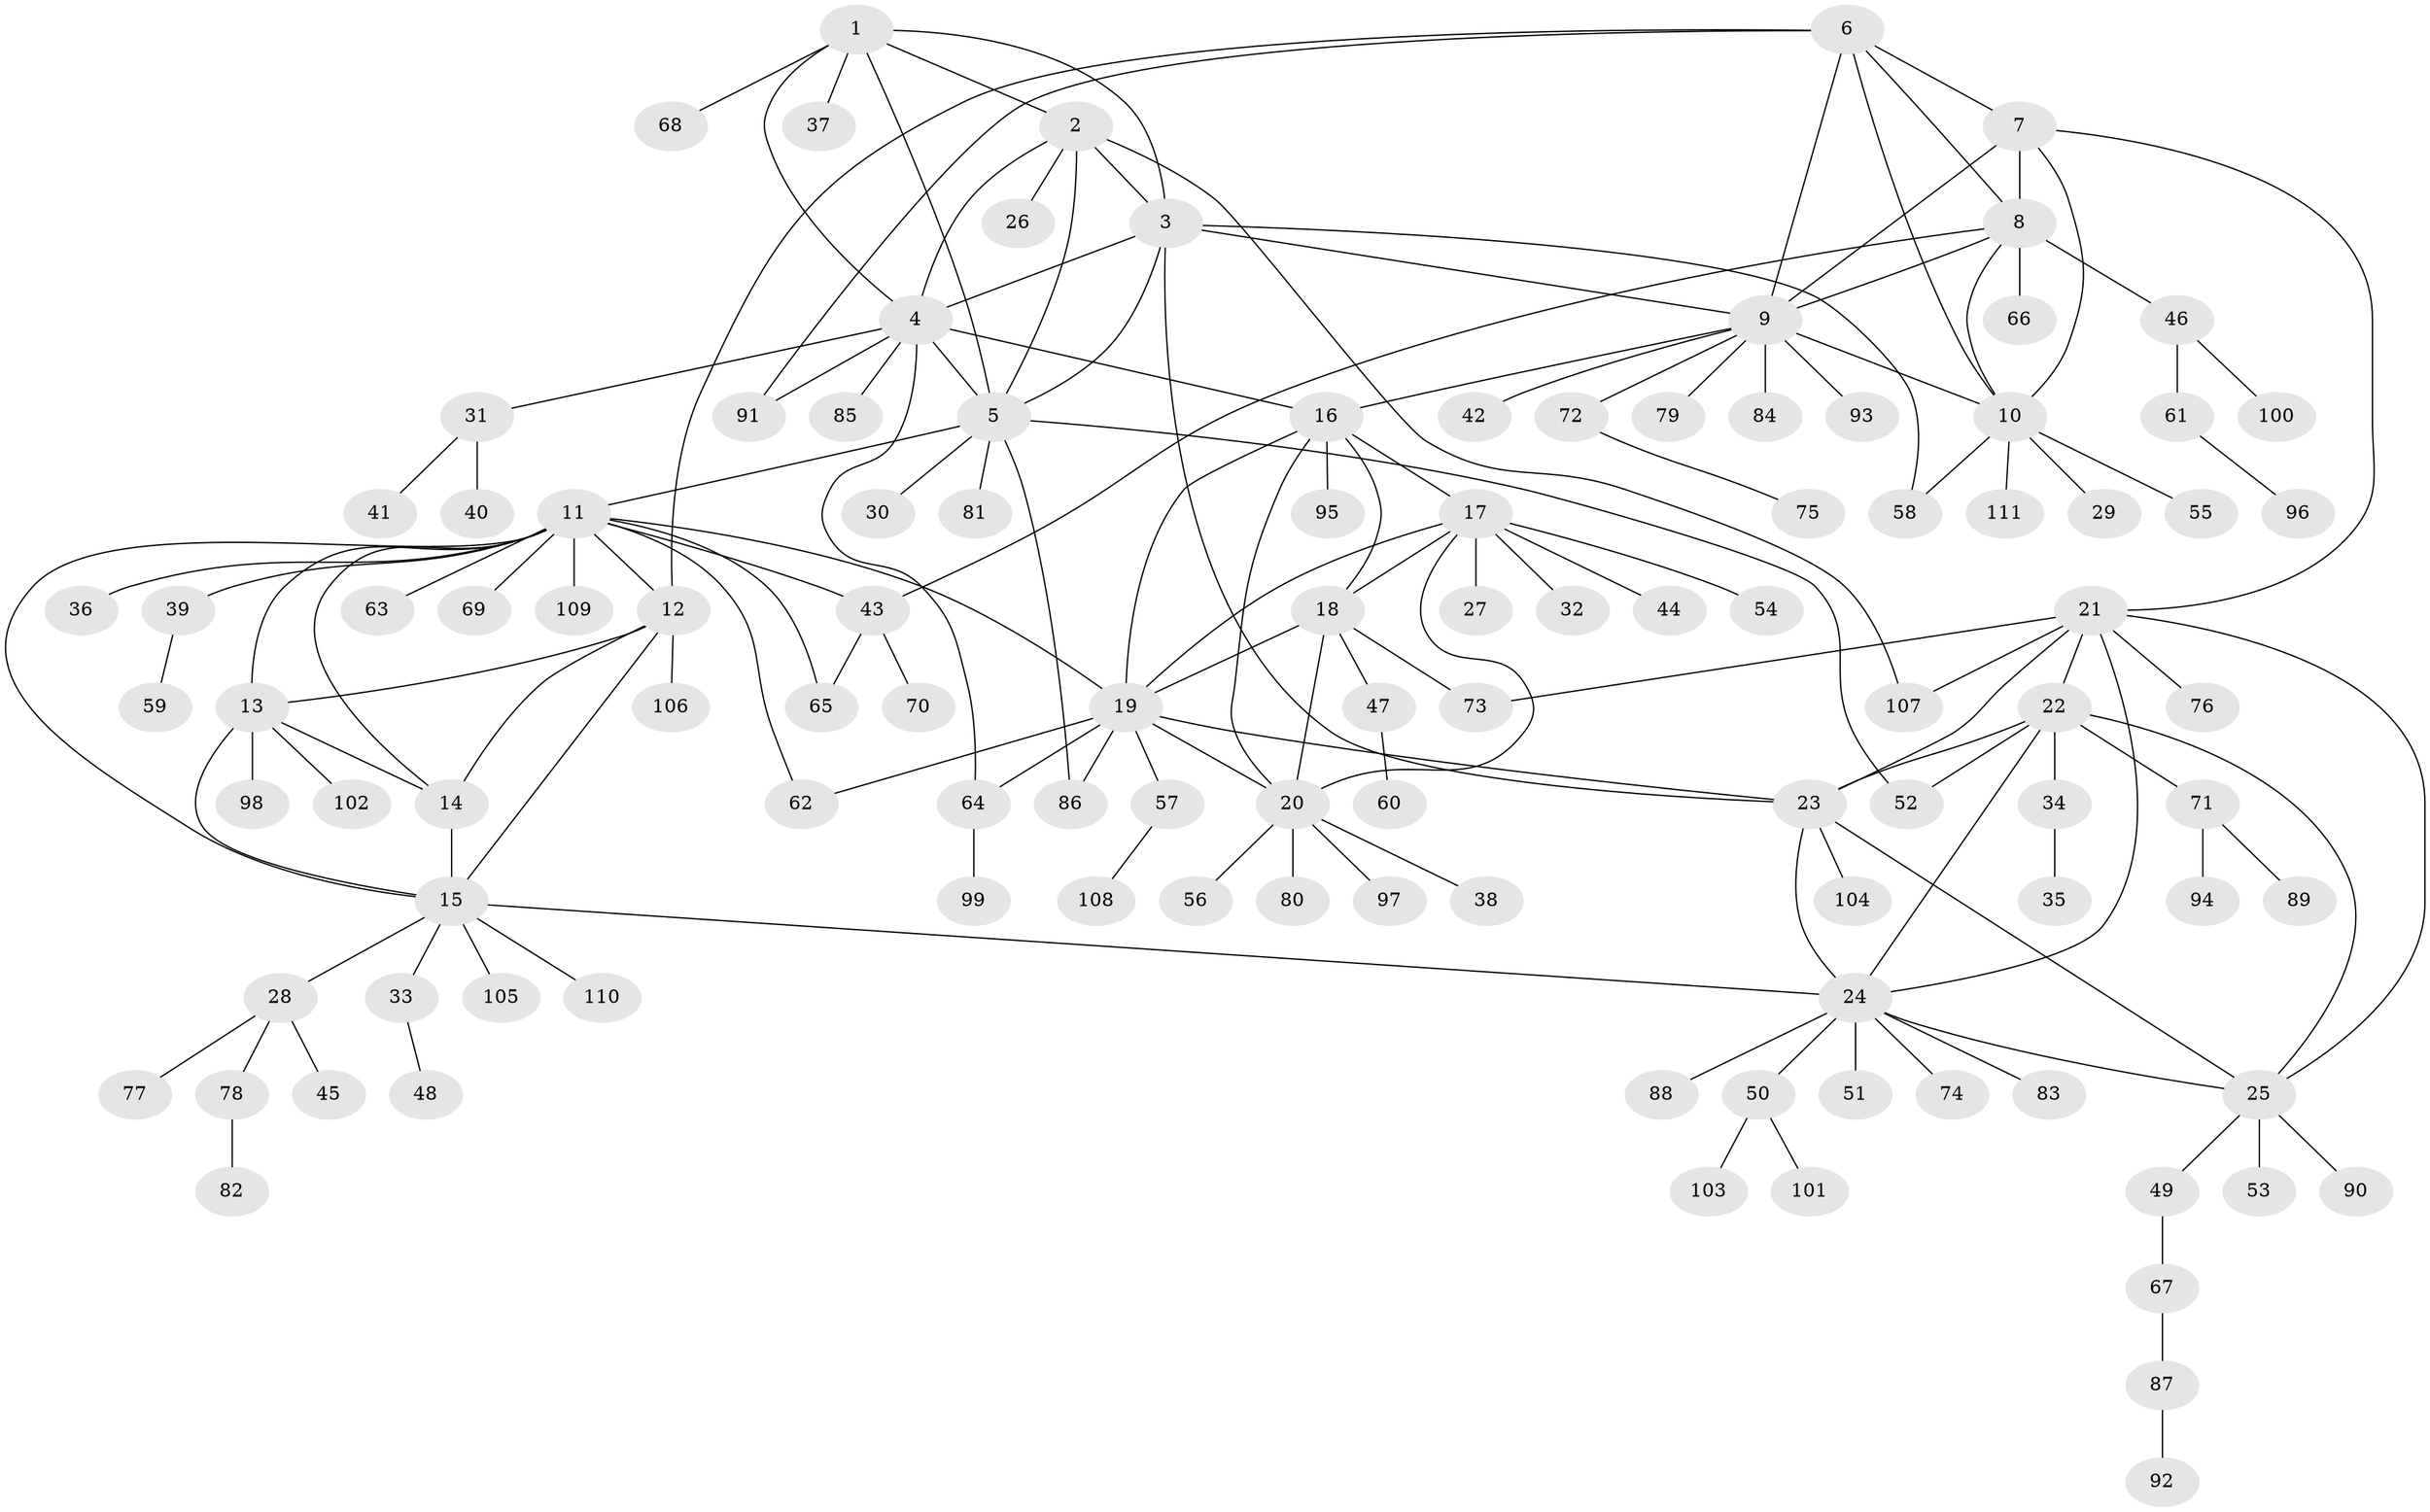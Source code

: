 // coarse degree distribution, {4: 0.04819277108433735, 11: 0.012048192771084338, 13: 0.012048192771084338, 9: 0.04819277108433735, 10: 0.012048192771084338, 5: 0.024096385542168676, 14: 0.012048192771084338, 7: 0.012048192771084338, 8: 0.024096385542168676, 6: 0.03614457831325301, 1: 0.5783132530120482, 2: 0.1686746987951807, 3: 0.012048192771084338}
// Generated by graph-tools (version 1.1) at 2025/24/03/03/25 07:24:14]
// undirected, 111 vertices, 156 edges
graph export_dot {
graph [start="1"]
  node [color=gray90,style=filled];
  1;
  2;
  3;
  4;
  5;
  6;
  7;
  8;
  9;
  10;
  11;
  12;
  13;
  14;
  15;
  16;
  17;
  18;
  19;
  20;
  21;
  22;
  23;
  24;
  25;
  26;
  27;
  28;
  29;
  30;
  31;
  32;
  33;
  34;
  35;
  36;
  37;
  38;
  39;
  40;
  41;
  42;
  43;
  44;
  45;
  46;
  47;
  48;
  49;
  50;
  51;
  52;
  53;
  54;
  55;
  56;
  57;
  58;
  59;
  60;
  61;
  62;
  63;
  64;
  65;
  66;
  67;
  68;
  69;
  70;
  71;
  72;
  73;
  74;
  75;
  76;
  77;
  78;
  79;
  80;
  81;
  82;
  83;
  84;
  85;
  86;
  87;
  88;
  89;
  90;
  91;
  92;
  93;
  94;
  95;
  96;
  97;
  98;
  99;
  100;
  101;
  102;
  103;
  104;
  105;
  106;
  107;
  108;
  109;
  110;
  111;
  1 -- 2;
  1 -- 3;
  1 -- 4;
  1 -- 5;
  1 -- 37;
  1 -- 68;
  2 -- 3;
  2 -- 4;
  2 -- 5;
  2 -- 26;
  2 -- 107;
  3 -- 4;
  3 -- 5;
  3 -- 9;
  3 -- 23;
  3 -- 58;
  4 -- 5;
  4 -- 16;
  4 -- 31;
  4 -- 64;
  4 -- 85;
  4 -- 91;
  5 -- 11;
  5 -- 30;
  5 -- 52;
  5 -- 81;
  5 -- 86;
  6 -- 7;
  6 -- 8;
  6 -- 9;
  6 -- 10;
  6 -- 12;
  6 -- 91;
  7 -- 8;
  7 -- 9;
  7 -- 10;
  7 -- 21;
  8 -- 9;
  8 -- 10;
  8 -- 43;
  8 -- 46;
  8 -- 66;
  9 -- 10;
  9 -- 16;
  9 -- 42;
  9 -- 72;
  9 -- 79;
  9 -- 84;
  9 -- 93;
  10 -- 29;
  10 -- 55;
  10 -- 58;
  10 -- 111;
  11 -- 12;
  11 -- 13;
  11 -- 14;
  11 -- 15;
  11 -- 19;
  11 -- 36;
  11 -- 39;
  11 -- 43;
  11 -- 62;
  11 -- 63;
  11 -- 65;
  11 -- 69;
  11 -- 109;
  12 -- 13;
  12 -- 14;
  12 -- 15;
  12 -- 106;
  13 -- 14;
  13 -- 15;
  13 -- 98;
  13 -- 102;
  14 -- 15;
  15 -- 24;
  15 -- 28;
  15 -- 33;
  15 -- 105;
  15 -- 110;
  16 -- 17;
  16 -- 18;
  16 -- 19;
  16 -- 20;
  16 -- 95;
  17 -- 18;
  17 -- 19;
  17 -- 20;
  17 -- 27;
  17 -- 32;
  17 -- 44;
  17 -- 54;
  18 -- 19;
  18 -- 20;
  18 -- 47;
  18 -- 73;
  19 -- 20;
  19 -- 23;
  19 -- 57;
  19 -- 62;
  19 -- 64;
  19 -- 86;
  20 -- 38;
  20 -- 56;
  20 -- 80;
  20 -- 97;
  21 -- 22;
  21 -- 23;
  21 -- 24;
  21 -- 25;
  21 -- 73;
  21 -- 76;
  21 -- 107;
  22 -- 23;
  22 -- 24;
  22 -- 25;
  22 -- 34;
  22 -- 52;
  22 -- 71;
  23 -- 24;
  23 -- 25;
  23 -- 104;
  24 -- 25;
  24 -- 50;
  24 -- 51;
  24 -- 74;
  24 -- 83;
  24 -- 88;
  25 -- 49;
  25 -- 53;
  25 -- 90;
  28 -- 45;
  28 -- 77;
  28 -- 78;
  31 -- 40;
  31 -- 41;
  33 -- 48;
  34 -- 35;
  39 -- 59;
  43 -- 65;
  43 -- 70;
  46 -- 61;
  46 -- 100;
  47 -- 60;
  49 -- 67;
  50 -- 101;
  50 -- 103;
  57 -- 108;
  61 -- 96;
  64 -- 99;
  67 -- 87;
  71 -- 89;
  71 -- 94;
  72 -- 75;
  78 -- 82;
  87 -- 92;
}
